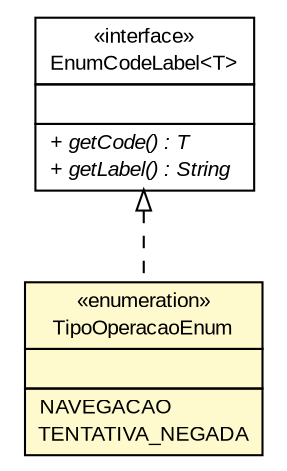 #!/usr/local/bin/dot
#
# Class diagram 
# Generated by UMLGraph version R5_6 (http://www.umlgraph.org/)
#

digraph G {
	edge [fontname="arial",fontsize=10,labelfontname="arial",labelfontsize=10];
	node [fontname="arial",fontsize=10,shape=plaintext];
	nodesep=0.25;
	ranksep=0.5;
	// br.gov.to.sefaz.seg.persistence.enums.TipoOperacaoEnum
	c13506 [label=<<table title="br.gov.to.sefaz.seg.persistence.enums.TipoOperacaoEnum" border="0" cellborder="1" cellspacing="0" cellpadding="2" port="p" bgcolor="lemonChiffon" href="./TipoOperacaoEnum.html">
		<tr><td><table border="0" cellspacing="0" cellpadding="1">
<tr><td align="center" balign="center"> &#171;enumeration&#187; </td></tr>
<tr><td align="center" balign="center"> TipoOperacaoEnum </td></tr>
		</table></td></tr>
		<tr><td><table border="0" cellspacing="0" cellpadding="1">
<tr><td align="left" balign="left">  </td></tr>
		</table></td></tr>
		<tr><td><table border="0" cellspacing="0" cellpadding="1">
<tr><td align="left" balign="left"> NAVEGACAO </td></tr>
<tr><td align="left" balign="left"> TENTATIVA_NEGADA </td></tr>
		</table></td></tr>
		</table>>, URL="./TipoOperacaoEnum.html", fontname="arial", fontcolor="black", fontsize=10.0];
	//br.gov.to.sefaz.seg.persistence.enums.TipoOperacaoEnum implements br.gov.to.sefaz.persistence.enums.EnumCodeLabel<T>
	c13531:p -> c13506:p [dir=back,arrowtail=empty,style=dashed];
	// br.gov.to.sefaz.persistence.enums.EnumCodeLabel<T>
	c13531 [label=<<table title="br.gov.to.sefaz.persistence.enums.EnumCodeLabel" border="0" cellborder="1" cellspacing="0" cellpadding="2" port="p" href="http://java.sun.com/j2se/1.4.2/docs/api/br/gov/to/sefaz/persistence/enums/EnumCodeLabel.html">
		<tr><td><table border="0" cellspacing="0" cellpadding="1">
<tr><td align="center" balign="center"> &#171;interface&#187; </td></tr>
<tr><td align="center" balign="center"> EnumCodeLabel&lt;T&gt; </td></tr>
		</table></td></tr>
		<tr><td><table border="0" cellspacing="0" cellpadding="1">
<tr><td align="left" balign="left">  </td></tr>
		</table></td></tr>
		<tr><td><table border="0" cellspacing="0" cellpadding="1">
<tr><td align="left" balign="left"><font face="arial italic" point-size="10.0"> + getCode() : T </font></td></tr>
<tr><td align="left" balign="left"><font face="arial italic" point-size="10.0"> + getLabel() : String </font></td></tr>
		</table></td></tr>
		</table>>, URL="http://java.sun.com/j2se/1.4.2/docs/api/br/gov/to/sefaz/persistence/enums/EnumCodeLabel.html", fontname="arial", fontcolor="black", fontsize=10.0];
}

